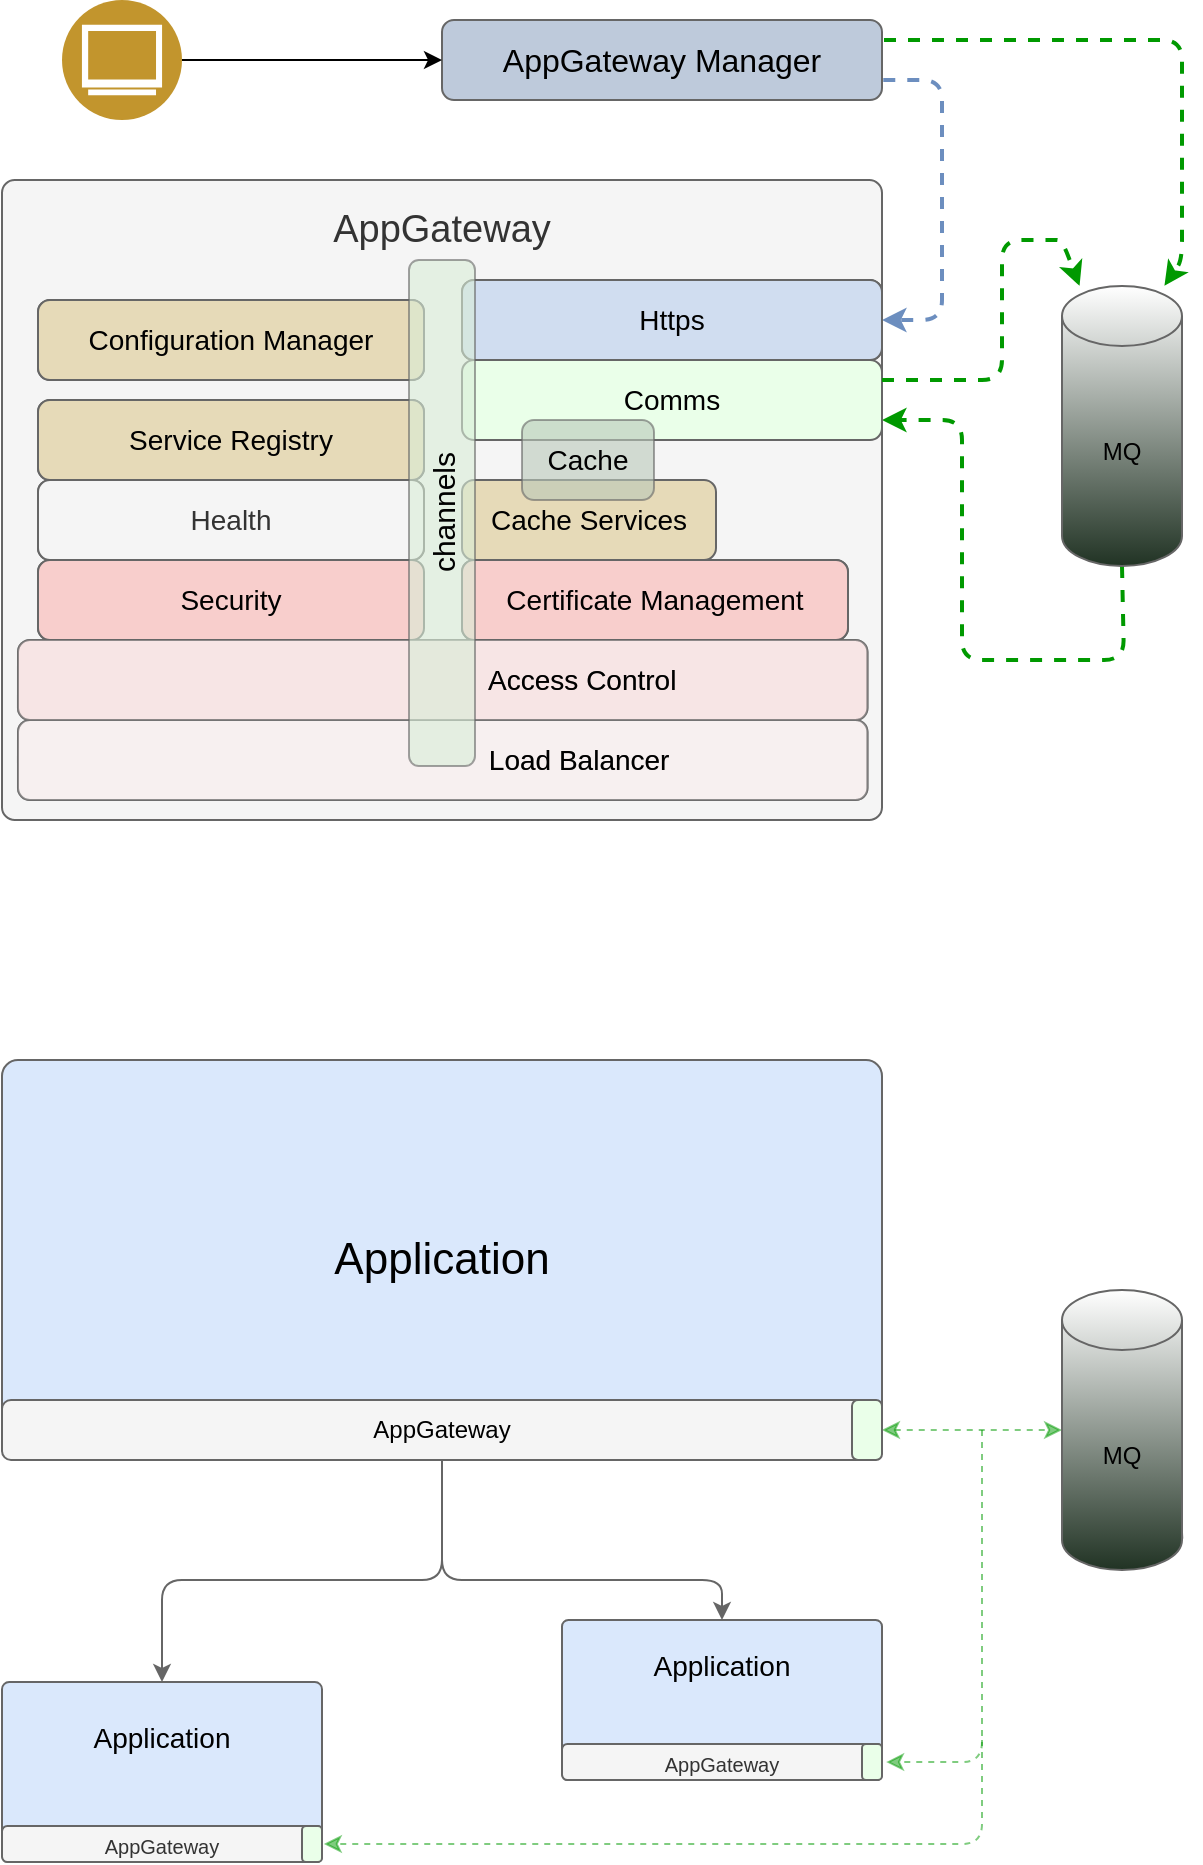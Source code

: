 <mxfile version="21.1.8" type="google">
  <diagram id="Q5rmSxId8F9hAHlEPcBz" name="Page-1">
    <mxGraphModel grid="1" page="1" gridSize="10" guides="1" tooltips="1" connect="1" arrows="1" fold="1" pageScale="1" pageWidth="827" pageHeight="1169" math="0" shadow="0">
      <root>
        <mxCell id="0" />
        <mxCell id="1" parent="0" />
        <mxCell id="Ji2YyT9t74MeuZ0UEmZ--15" value="&lt;font style=&quot;font-size: 19px;&quot;&gt;AppGateway&lt;br&gt;&lt;br&gt;&lt;br&gt;&lt;br&gt;&lt;/font&gt;&lt;br&gt;&lt;br&gt;&lt;br&gt;&lt;br&gt;&lt;br&gt;&lt;br&gt;&lt;br&gt;&lt;br&gt;&lt;br&gt;&lt;br&gt;&lt;br&gt;&lt;br&gt;&lt;br&gt;&lt;br&gt;&lt;br&gt;&lt;br&gt;&lt;br&gt;&lt;br&gt;&lt;br&gt;&lt;br&gt;&lt;br&gt;&lt;br&gt;&lt;br&gt;&lt;br&gt;" style="rounded=1;whiteSpace=wrap;html=1;shadow=0;fontSize=7;fillColor=#f5f5f5;strokeColor=#666666;arcSize=2;fontColor=#333333;" vertex="1" parent="1">
          <mxGeometry x="120" y="160" width="440" height="320" as="geometry" />
        </mxCell>
        <mxCell id="MSE-PEUDxWuA4eRkOTG2-1" value="Cache Services" style="rounded=1;whiteSpace=wrap;html=1;fontSize=14;fillColor=#E6DAB8;strokeColor=#666666;" vertex="1" parent="1">
          <mxGeometry x="350" y="310" width="127" height="40" as="geometry" />
        </mxCell>
        <mxCell id="Ji2YyT9t74MeuZ0UEmZ--80" value="&lt;font style=&quot;font-size: 22px;&quot;&gt;Application&lt;/font&gt;" style="rounded=1;whiteSpace=wrap;html=1;shadow=0;strokeColor=#666666;fontSize=7;fillColor=#dae8fc;arcSize=4;" vertex="1" parent="1">
          <mxGeometry x="120" y="600" width="440" height="200" as="geometry" />
        </mxCell>
        <mxCell id="GzdK0nWGL-ioOvC9NuG4-10" value="AppGateway" style="rounded=1;whiteSpace=wrap;html=1;fillColor=#F5F5F5;strokeColor=#666666;" vertex="1" parent="1">
          <mxGeometry x="120" y="770" width="440" height="30" as="geometry" />
        </mxCell>
        <mxCell id="Ji2YyT9t74MeuZ0UEmZ--28" value="Health" style="rounded=1;whiteSpace=wrap;html=1;fontSize=14;fillColor=#E6DAB8;strokeColor=#666666;" vertex="1" parent="1">
          <mxGeometry x="138" y="310" width="193" height="40" as="geometry" />
        </mxCell>
        <mxCell id="Ji2YyT9t74MeuZ0UEmZ--29" value="Configuration Manager" style="rounded=1;whiteSpace=wrap;html=1;fontSize=14;fillColor=#E6DAB8;strokeColor=#666666;glass=0;" vertex="1" parent="1">
          <mxGeometry x="138" y="220" width="193" height="40" as="geometry" />
        </mxCell>
        <mxCell id="Ji2YyT9t74MeuZ0UEmZ--30" value="Certificate Management" style="rounded=1;whiteSpace=wrap;html=1;fontSize=14;fillColor=#f8cecc;strokeColor=#666666;" vertex="1" parent="1">
          <mxGeometry x="350" y="350" width="193" height="40" as="geometry" />
        </mxCell>
        <mxCell id="Ji2YyT9t74MeuZ0UEmZ--47" value="Service Registry" style="rounded=1;whiteSpace=wrap;html=1;fontSize=14;fillColor=#E6DAB8;strokeColor=#666666;" vertex="1" parent="1">
          <mxGeometry x="138" y="270" width="193" height="40" as="geometry" />
        </mxCell>
        <mxCell id="Ji2YyT9t74MeuZ0UEmZ--48" value="Security" style="rounded=1;whiteSpace=wrap;html=1;fontSize=14;fillColor=#f8cecc;strokeColor=#666666;" vertex="1" parent="1">
          <mxGeometry x="138" y="350" width="191.72" height="40" as="geometry" />
        </mxCell>
        <mxCell id="Ji2YyT9t74MeuZ0UEmZ--50" value="" style="endArrow=classic;html=1;rounded=1;comic=0;fontSize=7;exitX=0.5;exitY=1;exitDx=0;exitDy=0;entryX=1;entryY=0.75;entryDx=0;entryDy=0;strokeColor=#009900;dashed=1;strokeWidth=2;exitPerimeter=0;" edge="1" parent="1" source="MSE-PEUDxWuA4eRkOTG2-12" target="GzdK0nWGL-ioOvC9NuG4-2">
          <mxGeometry width="50" height="50" relative="1" as="geometry">
            <mxPoint x="680" y="360" as="sourcePoint" />
            <mxPoint x="670" y="510" as="targetPoint" />
            <Array as="points">
              <mxPoint x="681" y="400" />
              <mxPoint x="600" y="400" />
              <mxPoint x="600" y="280" />
            </Array>
          </mxGeometry>
        </mxCell>
        <mxCell id="Ji2YyT9t74MeuZ0UEmZ--86" value="" style="group;fontSize=10;rounded=1;" vertex="1" connectable="0" parent="1">
          <mxGeometry x="400" y="880" width="160" height="102" as="geometry" />
        </mxCell>
        <mxCell id="Ji2YyT9t74MeuZ0UEmZ--87" value="&lt;font style=&quot;font-size: 14px;&quot;&gt;Application&lt;br&gt;&lt;br&gt;&lt;br&gt;&lt;/font&gt;" style="rounded=1;whiteSpace=wrap;html=1;shadow=0;strokeColor=#666666;fontSize=7;fillColor=#dae8fc;arcSize=4;" vertex="1" parent="Ji2YyT9t74MeuZ0UEmZ--86">
          <mxGeometry width="160" height="80" as="geometry" />
        </mxCell>
        <mxCell id="Ji2YyT9t74MeuZ0UEmZ--102" value="&lt;font style=&quot;font-size: 10px;&quot;&gt;AppGateway&lt;/font&gt;" style="rounded=1;whiteSpace=wrap;html=1;fontSize=14;fillColor=#f5f5f5;strokeColor=#666666;fontColor=#333333;" vertex="1" parent="Ji2YyT9t74MeuZ0UEmZ--86">
          <mxGeometry y="62" width="160" height="18" as="geometry" />
        </mxCell>
        <mxCell id="Ji2YyT9t74MeuZ0UEmZ--103" value="" style="rounded=1;whiteSpace=wrap;html=1;shadow=0;strokeColor=#666666;fontSize=10;fillColor=#EAFFE9;arcSize=20;" vertex="1" parent="Ji2YyT9t74MeuZ0UEmZ--86">
          <mxGeometry x="150" y="62" width="10" height="18" as="geometry" />
        </mxCell>
        <mxCell id="Ji2YyT9t74MeuZ0UEmZ--85" value="" style="group;fontSize=10;rounded=1;strokeColor=#666666;" connectable="0" vertex="1" parent="1">
          <mxGeometry x="120" y="911" width="160" height="90" as="geometry" />
        </mxCell>
        <mxCell id="Ji2YyT9t74MeuZ0UEmZ--83" value="&lt;font style=&quot;font-size: 14px;&quot;&gt;Application&lt;br&gt;&lt;br&gt;&lt;br&gt;&lt;/font&gt;" style="rounded=1;whiteSpace=wrap;html=1;shadow=0;strokeColor=#666666;fontSize=7;fillColor=#dae8fc;arcSize=4;" vertex="1" parent="Ji2YyT9t74MeuZ0UEmZ--85">
          <mxGeometry width="160" height="90" as="geometry" />
        </mxCell>
        <mxCell id="Ji2YyT9t74MeuZ0UEmZ--84" value="&lt;font style=&quot;font-size: 10px;&quot;&gt;AppGateway&lt;/font&gt;" style="rounded=1;whiteSpace=wrap;html=1;fontSize=14;fillColor=#f5f5f5;strokeColor=#666666;fontColor=#333333;" vertex="1" parent="Ji2YyT9t74MeuZ0UEmZ--85">
          <mxGeometry y="72" width="160" height="18" as="geometry" />
        </mxCell>
        <mxCell id="Ji2YyT9t74MeuZ0UEmZ--89" value="" style="endArrow=classic;html=1;rounded=1;comic=0;strokeColor=#666666;strokeWidth=1;fontSize=10;entryX=0.5;entryY=0;entryDx=0;entryDy=0;" edge="1" parent="1" target="Ji2YyT9t74MeuZ0UEmZ--83">
          <mxGeometry width="50" height="50" relative="1" as="geometry">
            <mxPoint x="340" y="800" as="sourcePoint" />
            <mxPoint x="420" y="520" as="targetPoint" />
            <Array as="points">
              <mxPoint x="340" y="860" />
              <mxPoint x="200" y="860" />
            </Array>
          </mxGeometry>
        </mxCell>
        <mxCell id="Ji2YyT9t74MeuZ0UEmZ--94" value="" style="endArrow=classic;html=1;rounded=1;comic=0;strokeColor=#009900;strokeWidth=1;fontSize=10;dashed=1;entryX=1.006;entryY=0.9;entryDx=0;entryDy=0;entryPerimeter=0;opacity=50;" edge="1" parent="1" target="Ji2YyT9t74MeuZ0UEmZ--83">
          <mxGeometry width="50" height="50" relative="1" as="geometry">
            <mxPoint x="610" y="940" as="sourcePoint" />
            <mxPoint x="280" y="1070" as="targetPoint" />
            <Array as="points">
              <mxPoint x="610" y="992" />
              <mxPoint x="320" y="992" />
            </Array>
          </mxGeometry>
        </mxCell>
        <mxCell id="Ji2YyT9t74MeuZ0UEmZ--93" value="" style="endArrow=classic;html=1;rounded=1;comic=0;fontSize=7;strokeColor=#009900;dashed=1;entryX=1.013;entryY=0.888;entryDx=0;entryDy=0;entryPerimeter=0;strokeWidth=1;opacity=50;" edge="1" parent="1" target="Ji2YyT9t74MeuZ0UEmZ--87">
          <mxGeometry width="50" height="50" relative="1" as="geometry">
            <mxPoint x="610" y="785" as="sourcePoint" />
            <mxPoint x="570" y="760" as="targetPoint" />
            <Array as="points">
              <mxPoint x="610" y="951" />
            </Array>
          </mxGeometry>
        </mxCell>
        <mxCell id="GzdK0nWGL-ioOvC9NuG4-2" value="Comms" style="rounded=1;whiteSpace=wrap;html=1;fontSize=14;fillColor=#EAFFE9;strokeColor=#666666;" vertex="1" parent="1">
          <mxGeometry x="350" y="250" width="210" height="40" as="geometry" />
        </mxCell>
        <mxCell id="GzdK0nWGL-ioOvC9NuG4-3" value="Cache" style="rounded=1;whiteSpace=wrap;html=1;fontSize=14;fillColor=#B9C9B9;strokeColor=#666666;opacity=60;" vertex="1" parent="1">
          <mxGeometry x="380" y="280" width="66" height="40" as="geometry" />
        </mxCell>
        <mxCell id="Ji2YyT9t74MeuZ0UEmZ--43" value="&amp;nbsp; &amp;nbsp; &amp;nbsp; &amp;nbsp; &amp;nbsp; &amp;nbsp; &amp;nbsp; &amp;nbsp; &amp;nbsp; &amp;nbsp; &amp;nbsp; &amp;nbsp; &amp;nbsp; &amp;nbsp; &amp;nbsp; &amp;nbsp; &amp;nbsp; &amp;nbsp; Access Control" style="rounded=1;whiteSpace=wrap;html=1;fontSize=14;fillColor=#F8E4E4;strokeColor=#666666;align=center;opacity=60;" vertex="1" parent="1">
          <mxGeometry x="128" y="390" width="424.72" height="40" as="geometry" />
        </mxCell>
        <mxCell id="Ji2YyT9t74MeuZ0UEmZ--45" value="&amp;nbsp; &amp;nbsp; &amp;nbsp; &amp;nbsp; &amp;nbsp; &amp;nbsp; &amp;nbsp; &amp;nbsp; &amp;nbsp; &amp;nbsp; &amp;nbsp; &amp;nbsp; &amp;nbsp; &amp;nbsp; &amp;nbsp; &amp;nbsp; &amp;nbsp; &amp;nbsp;Load Balancer" style="rounded=1;whiteSpace=wrap;html=1;fontSize=14;fillColor=#F8F1F1;strokeColor=#666666;opacity=60;" vertex="1" parent="1">
          <mxGeometry x="128" y="430" width="424.72" height="40" as="geometry" />
        </mxCell>
        <mxCell id="MSE-PEUDxWuA4eRkOTG2-4" style="edgeStyle=orthogonalEdgeStyle;rounded=0;orthogonalLoop=1;jettySize=auto;html=1;exitX=1;exitY=0.5;exitDx=0;exitDy=0;entryX=0;entryY=0.5;entryDx=0;entryDy=0;entryPerimeter=0;strokeColor=#009900;dashed=1;startArrow=classic;startFill=1;opacity=50;" edge="1" parent="1" source="GzdK0nWGL-ioOvC9NuG4-9" target="MSE-PEUDxWuA4eRkOTG2-11">
          <mxGeometry relative="1" as="geometry">
            <mxPoint x="720" y="785" as="targetPoint" />
          </mxGeometry>
        </mxCell>
        <mxCell id="GzdK0nWGL-ioOvC9NuG4-9" value="" style="rounded=1;whiteSpace=wrap;html=1;shadow=0;strokeColor=#666666;fontSize=10;fillColor=#EAFFE9;arcSize=20;" vertex="1" parent="1">
          <mxGeometry x="545" y="770" width="15" height="30" as="geometry" />
        </mxCell>
        <mxCell id="GzdK0nWGL-ioOvC9NuG4-13" value="" style="endArrow=classic;html=1;rounded=1;comic=0;strokeColor=#666666;strokeWidth=1;fontSize=10;entryX=0.5;entryY=0;entryDx=0;entryDy=0;exitX=0.5;exitY=1;exitDx=0;exitDy=0;" edge="1" parent="1" source="GzdK0nWGL-ioOvC9NuG4-10" target="Ji2YyT9t74MeuZ0UEmZ--87">
          <mxGeometry width="50" height="50" relative="1" as="geometry">
            <mxPoint x="350" y="810" as="sourcePoint" />
            <mxPoint x="210" y="930" as="targetPoint" />
            <Array as="points">
              <mxPoint x="340" y="860" />
              <mxPoint x="480" y="860" />
            </Array>
          </mxGeometry>
        </mxCell>
        <mxCell id="GzdK0nWGL-ioOvC9NuG4-14" value="" style="endArrow=classic;html=1;rounded=1;comic=0;fontSize=7;exitX=1;exitY=0.25;exitDx=0;exitDy=0;entryX=0;entryY=0;entryDx=0;entryDy=0;strokeColor=#009900;dashed=1;strokeWidth=2;" edge="1" parent="1" source="GzdK0nWGL-ioOvC9NuG4-2">
          <mxGeometry width="50" height="50" relative="1" as="geometry">
            <mxPoint x="691" y="376" as="sourcePoint" />
            <mxPoint x="658.787" y="212.929" as="targetPoint" />
            <Array as="points">
              <mxPoint x="620" y="260" />
              <mxPoint x="620" y="220" />
              <mxPoint x="620" y="190" />
              <mxPoint x="640" y="190" />
              <mxPoint x="650" y="190" />
            </Array>
          </mxGeometry>
        </mxCell>
        <mxCell id="GzdK0nWGL-ioOvC9NuG4-18" value="" style="endArrow=classic;html=1;rounded=1;comic=0;fontSize=7;entryX=1;entryY=0;entryDx=0;entryDy=0;strokeColor=#009900;dashed=1;strokeWidth=2;" edge="1" parent="1">
          <mxGeometry width="50" height="50" relative="1" as="geometry">
            <mxPoint x="561" y="90" as="sourcePoint" />
            <mxPoint x="701.213" y="212.929" as="targetPoint" />
            <Array as="points">
              <mxPoint x="710" y="90" />
              <mxPoint x="710" y="200" />
            </Array>
          </mxGeometry>
        </mxCell>
        <mxCell id="GzdK0nWGL-ioOvC9NuG4-19" value="" style="endArrow=classic;html=1;rounded=1;comic=0;fontSize=7;exitX=1;exitY=0.75;exitDx=0;exitDy=0;entryX=1;entryY=0.5;entryDx=0;entryDy=0;strokeColor=#6C8EBF;dashed=1;strokeWidth=2;" edge="1" parent="1" target="MSE-PEUDxWuA4eRkOTG2-3">
          <mxGeometry width="50" height="50" relative="1" as="geometry">
            <mxPoint x="560.64" y="110" as="sourcePoint" />
            <mxPoint x="712" y="220" as="targetPoint" />
            <Array as="points">
              <mxPoint x="590" y="110" />
              <mxPoint x="590" y="170" />
              <mxPoint x="590" y="230" />
            </Array>
          </mxGeometry>
        </mxCell>
        <mxCell id="MSE-PEUDxWuA4eRkOTG2-3" value="Https" style="rounded=1;whiteSpace=wrap;html=1;fontSize=14;fillColor=#D0DDF0;strokeColor=#666666;glass=0;" vertex="1" parent="1">
          <mxGeometry x="350" y="210" width="210" height="40" as="geometry" />
        </mxCell>
        <mxCell id="MSE-PEUDxWuA4eRkOTG2-5" value="&lt;font style=&quot;font-size: 16px;&quot;&gt;AppGateway Manager&lt;/font&gt;" style="rounded=1;whiteSpace=wrap;html=1;fillColor=#BECADB;shadow=0;glass=0;strokeColor=#666666;" vertex="1" parent="1">
          <mxGeometry x="340" y="80" width="220" height="40" as="geometry" />
        </mxCell>
        <mxCell id="MSE-PEUDxWuA4eRkOTG2-12" value="MQ" style="shape=cylinder3;whiteSpace=wrap;html=1;boundedLbl=1;backgroundOutline=1;size=15;gradientColor=#213324;fillColor=#FFFFFF;strokeColor=#666666;" vertex="1" parent="1">
          <mxGeometry x="650" y="213" width="60" height="140" as="geometry" />
        </mxCell>
        <mxCell id="MSE-PEUDxWuA4eRkOTG2-13" value="Certificate Management" style="rounded=1;whiteSpace=wrap;html=1;fontSize=14;fillColor=#f8cecc;strokeColor=#666666;" vertex="1" parent="1">
          <mxGeometry x="350" y="350" width="193" height="40" as="geometry" />
        </mxCell>
        <mxCell id="MSE-PEUDxWuA4eRkOTG2-14" value="Security" style="rounded=1;whiteSpace=wrap;html=1;fontSize=14;fillColor=#f8cecc;strokeColor=#666666;" vertex="1" parent="1">
          <mxGeometry x="138" y="350" width="193" height="40" as="geometry" />
        </mxCell>
        <mxCell id="MSE-PEUDxWuA4eRkOTG2-15" value="" style="endArrow=classic;html=1;rounded=1;comic=0;fontSize=7;strokeColor=#666666;dashed=1;entryX=1.013;entryY=0.888;entryDx=0;entryDy=0;entryPerimeter=0;strokeWidth=1;opacity=50;" edge="1" parent="1" target="MSE-PEUDxWuA4eRkOTG2-11">
          <mxGeometry width="50" height="50" relative="1" as="geometry">
            <mxPoint x="680" y="790" as="sourcePoint" />
            <mxPoint x="562" y="951" as="targetPoint" />
            <Array as="points" />
          </mxGeometry>
        </mxCell>
        <mxCell id="MSE-PEUDxWuA4eRkOTG2-11" value="MQ" style="shape=cylinder3;whiteSpace=wrap;html=1;boundedLbl=1;backgroundOutline=1;size=15;gradientColor=#213324;fillColor=#FFFFFF;strokeColor=#666666;" vertex="1" parent="1">
          <mxGeometry x="650" y="715" width="60" height="140" as="geometry" />
        </mxCell>
        <mxCell id="MSE-PEUDxWuA4eRkOTG2-16" value="&amp;nbsp; &amp;nbsp; &amp;nbsp; &amp;nbsp; &amp;nbsp; &amp;nbsp; &amp;nbsp; &amp;nbsp; &amp;nbsp; &amp;nbsp; &amp;nbsp; &amp;nbsp; &amp;nbsp; &amp;nbsp; &amp;nbsp; &amp;nbsp; &amp;nbsp; &amp;nbsp;Load Balancer" style="rounded=1;whiteSpace=wrap;html=1;fontSize=14;fillColor=#F8F1F1;strokeColor=#666666;opacity=60;" vertex="1" parent="1">
          <mxGeometry x="128" y="430" width="424.72" height="40" as="geometry" />
        </mxCell>
        <mxCell id="MSE-PEUDxWuA4eRkOTG2-17" value="&amp;nbsp; &amp;nbsp; &amp;nbsp; &amp;nbsp; &amp;nbsp; &amp;nbsp; &amp;nbsp; &amp;nbsp; &amp;nbsp; &amp;nbsp; &amp;nbsp; &amp;nbsp; &amp;nbsp; &amp;nbsp; &amp;nbsp; &amp;nbsp; &amp;nbsp; &amp;nbsp; Access Control" style="rounded=1;whiteSpace=wrap;html=1;fontSize=14;fillColor=#F8E4E4;strokeColor=#666666;align=center;opacity=60;" vertex="1" parent="1">
          <mxGeometry x="128" y="390" width="424.72" height="40" as="geometry" />
        </mxCell>
        <mxCell id="MSE-PEUDxWuA4eRkOTG2-18" value="&amp;nbsp; &amp;nbsp; &amp;nbsp; &amp;nbsp; &amp;nbsp; &amp;nbsp; &amp;nbsp; &amp;nbsp; &amp;nbsp; &amp;nbsp; &amp;nbsp; &amp;nbsp; &amp;nbsp; &amp;nbsp; &amp;nbsp; &amp;nbsp; &amp;nbsp; &amp;nbsp;Load Balancer" style="rounded=1;whiteSpace=wrap;html=1;fontSize=14;fillColor=#F8F1F1;strokeColor=#666666;opacity=60;" vertex="1" parent="1">
          <mxGeometry x="128" y="430" width="424.72" height="40" as="geometry" />
        </mxCell>
        <mxCell id="MSE-PEUDxWuA4eRkOTG2-19" value="&amp;nbsp; &amp;nbsp; &amp;nbsp; &amp;nbsp; &amp;nbsp; &amp;nbsp; &amp;nbsp; &amp;nbsp; &amp;nbsp; &amp;nbsp; &amp;nbsp; &amp;nbsp; &amp;nbsp; &amp;nbsp; &amp;nbsp; &amp;nbsp; &amp;nbsp; &amp;nbsp; Access Control" style="rounded=1;whiteSpace=wrap;html=1;fontSize=14;fillColor=#F8E4E4;strokeColor=#666666;align=center;opacity=60;" vertex="1" parent="1">
          <mxGeometry x="128" y="390" width="424.72" height="40" as="geometry" />
        </mxCell>
        <mxCell id="MSE-PEUDxWuA4eRkOTG2-20" value="Health" style="rounded=1;whiteSpace=wrap;html=1;fontSize=14;fillColor=#f5f5f5;strokeColor=#666666;fontColor=#333333;" vertex="1" parent="1">
          <mxGeometry x="138" y="310" width="193" height="40" as="geometry" />
        </mxCell>
        <mxCell id="MSE-PEUDxWuA4eRkOTG2-21" value="Service Registry" style="rounded=1;whiteSpace=wrap;html=1;fontSize=14;fillColor=#E6DAB8;strokeColor=#666666;" vertex="1" parent="1">
          <mxGeometry x="138" y="270" width="193" height="40" as="geometry" />
        </mxCell>
        <mxCell id="MSE-PEUDxWuA4eRkOTG2-22" value="Configuration Manager" style="rounded=1;whiteSpace=wrap;html=1;fontSize=14;fillColor=#E6DAB8;strokeColor=#666666;glass=0;" vertex="1" parent="1">
          <mxGeometry x="138" y="220" width="193" height="40" as="geometry" />
        </mxCell>
        <mxCell id="MSE-PEUDxWuA4eRkOTG2-23" value="Https" style="rounded=1;whiteSpace=wrap;html=1;fontSize=14;fillColor=#D0DDF0;strokeColor=#666666;glass=0;" vertex="1" parent="1">
          <mxGeometry x="350" y="210" width="210" height="40" as="geometry" />
        </mxCell>
        <mxCell id="GzdK0nWGL-ioOvC9NuG4-4" value="channels" style="rounded=1;whiteSpace=wrap;html=1;fillColor=#D9EDD8;fontSize=15;horizontal=0;opacity=60;strokeColor=#666666;" vertex="1" parent="1">
          <mxGeometry x="323.5" y="200" width="33" height="253" as="geometry" />
        </mxCell>
        <mxCell id="MSE-PEUDxWuA4eRkOTG2-24" value="" style="image;aspect=fixed;perimeter=ellipsePerimeter;html=1;align=center;shadow=0;dashed=0;fontColor=#4277BB;labelBackgroundColor=default;fontSize=12;spacingTop=3;image=img/lib/ibm/users/browser.svg;imageBackground=none;" vertex="1" parent="1">
          <mxGeometry x="150" y="70" width="60" height="60" as="geometry" />
        </mxCell>
        <mxCell id="MSE-PEUDxWuA4eRkOTG2-25" value="" style="endArrow=classic;html=1;rounded=0;exitX=1;exitY=0.5;exitDx=0;exitDy=0;entryX=0;entryY=0.5;entryDx=0;entryDy=0;" edge="1" parent="1" source="MSE-PEUDxWuA4eRkOTG2-24" target="MSE-PEUDxWuA4eRkOTG2-5">
          <mxGeometry width="50" height="50" relative="1" as="geometry">
            <mxPoint x="240" y="110" as="sourcePoint" />
            <mxPoint x="290" y="60" as="targetPoint" />
          </mxGeometry>
        </mxCell>
        <mxCell id="Ji2YyT9t74MeuZ0UEmZ--104" value="" style="rounded=1;whiteSpace=wrap;html=1;shadow=0;strokeColor=#666666;fontSize=10;fillColor=#EAFFE9;arcSize=20;" vertex="1" parent="1">
          <mxGeometry x="270" y="983" width="10" height="18" as="geometry" />
        </mxCell>
      </root>
    </mxGraphModel>
  </diagram>
</mxfile>
